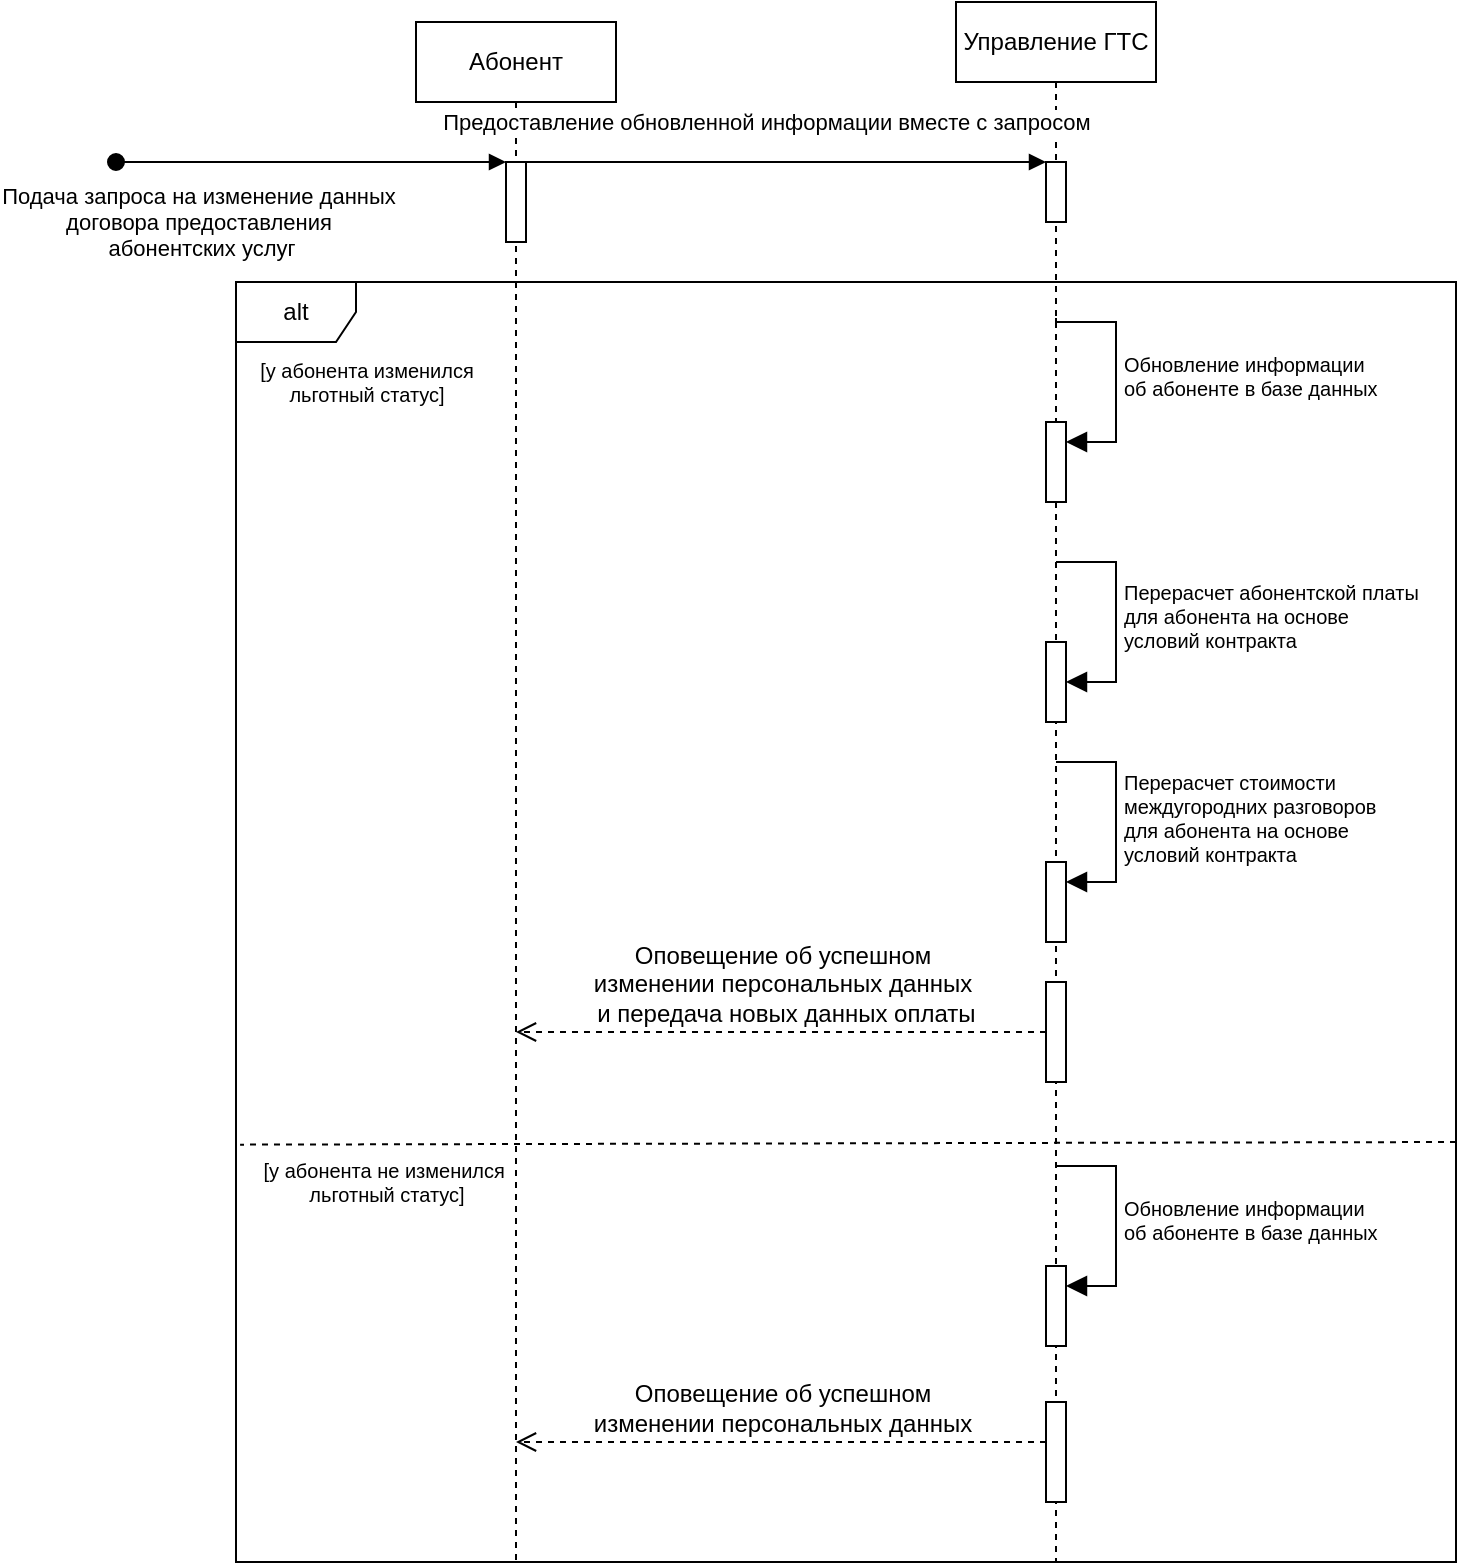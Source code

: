 <mxfile version="22.1.21" type="device">
  <diagram name="Page-1" id="2YBvvXClWsGukQMizWep">
    <mxGraphModel dx="1647" dy="498" grid="1" gridSize="10" guides="1" tooltips="1" connect="1" arrows="1" fold="1" page="1" pageScale="1" pageWidth="850" pageHeight="1100" math="0" shadow="0">
      <root>
        <mxCell id="0" />
        <mxCell id="1" parent="0" />
        <mxCell id="aM9ryv3xv72pqoxQDRHE-1" value="Абонент" style="shape=umlLifeline;perimeter=lifelinePerimeter;whiteSpace=wrap;html=1;container=0;dropTarget=0;collapsible=0;recursiveResize=0;outlineConnect=0;portConstraint=eastwest;newEdgeStyle={&quot;edgeStyle&quot;:&quot;elbowEdgeStyle&quot;,&quot;elbow&quot;:&quot;vertical&quot;,&quot;curved&quot;:0,&quot;rounded&quot;:0};" parent="1" vertex="1">
          <mxGeometry x="40" y="50" width="100" height="770" as="geometry" />
        </mxCell>
        <mxCell id="aM9ryv3xv72pqoxQDRHE-2" value="" style="html=1;points=[];perimeter=orthogonalPerimeter;outlineConnect=0;targetShapes=umlLifeline;portConstraint=eastwest;newEdgeStyle={&quot;edgeStyle&quot;:&quot;elbowEdgeStyle&quot;,&quot;elbow&quot;:&quot;vertical&quot;,&quot;curved&quot;:0,&quot;rounded&quot;:0};" parent="aM9ryv3xv72pqoxQDRHE-1" vertex="1">
          <mxGeometry x="45" y="70" width="10" height="40" as="geometry" />
        </mxCell>
        <mxCell id="aM9ryv3xv72pqoxQDRHE-3" value="" style="html=1;verticalAlign=bottom;startArrow=oval;endArrow=block;startSize=8;edgeStyle=elbowEdgeStyle;elbow=vertical;curved=0;rounded=0;" parent="aM9ryv3xv72pqoxQDRHE-1" target="aM9ryv3xv72pqoxQDRHE-2" edge="1">
          <mxGeometry relative="1" as="geometry">
            <mxPoint x="-150" y="70" as="sourcePoint" />
          </mxGeometry>
        </mxCell>
        <mxCell id="UCM0PQa8yqdttfqL2wAq-12" value="Подача запроса на изменение данных&#xa;договора предоставления&#xa; абонентских услуг" style="edgeLabel;html=1;align=center;verticalAlign=middle;resizable=0;points=[];" vertex="1" connectable="0" parent="aM9ryv3xv72pqoxQDRHE-3">
          <mxGeometry x="-0.464" y="-1" relative="1" as="geometry">
            <mxPoint x="-12" y="29" as="offset" />
          </mxGeometry>
        </mxCell>
        <mxCell id="aM9ryv3xv72pqoxQDRHE-5" value="Управление ГТС" style="shape=umlLifeline;perimeter=lifelinePerimeter;whiteSpace=wrap;html=1;container=0;dropTarget=0;collapsible=0;recursiveResize=0;outlineConnect=0;portConstraint=eastwest;newEdgeStyle={&quot;edgeStyle&quot;:&quot;elbowEdgeStyle&quot;,&quot;elbow&quot;:&quot;vertical&quot;,&quot;curved&quot;:0,&quot;rounded&quot;:0};" parent="1" vertex="1">
          <mxGeometry x="310" y="40" width="100" height="780" as="geometry" />
        </mxCell>
        <mxCell id="aM9ryv3xv72pqoxQDRHE-6" value="" style="html=1;points=[];perimeter=orthogonalPerimeter;outlineConnect=0;targetShapes=umlLifeline;portConstraint=eastwest;newEdgeStyle={&quot;edgeStyle&quot;:&quot;elbowEdgeStyle&quot;,&quot;elbow&quot;:&quot;vertical&quot;,&quot;curved&quot;:0,&quot;rounded&quot;:0};" parent="aM9ryv3xv72pqoxQDRHE-5" vertex="1">
          <mxGeometry x="45" y="80" width="10" height="30" as="geometry" />
        </mxCell>
        <mxCell id="UCM0PQa8yqdttfqL2wAq-18" value="" style="html=1;points=[[0,0,0,0,5],[0,1,0,0,-5],[1,0,0,0,5],[1,1,0,0,-5]];perimeter=orthogonalPerimeter;outlineConnect=0;targetShapes=umlLifeline;portConstraint=eastwest;newEdgeStyle={&quot;curved&quot;:0,&quot;rounded&quot;:0};fontSize=16;" vertex="1" parent="aM9ryv3xv72pqoxQDRHE-5">
          <mxGeometry x="45" y="210" width="10" height="40" as="geometry" />
        </mxCell>
        <mxCell id="UCM0PQa8yqdttfqL2wAq-19" value="Обновление информации &lt;br&gt;об абоненте в базе данных" style="html=1;align=left;spacingLeft=2;endArrow=block;rounded=0;edgeStyle=orthogonalEdgeStyle;curved=0;rounded=0;fontSize=10;startSize=8;endSize=8;" edge="1" target="UCM0PQa8yqdttfqL2wAq-18" parent="aM9ryv3xv72pqoxQDRHE-5">
          <mxGeometry relative="1" as="geometry">
            <mxPoint x="50" y="158" as="sourcePoint" />
            <Array as="points">
              <mxPoint x="50" y="160" />
              <mxPoint x="80" y="160" />
              <mxPoint x="80" y="220" />
            </Array>
          </mxGeometry>
        </mxCell>
        <mxCell id="UCM0PQa8yqdttfqL2wAq-27" value="" style="html=1;points=[[0,0,0,0,5],[0,1,0,0,-5],[1,0,0,0,5],[1,1,0,0,-5]];perimeter=orthogonalPerimeter;outlineConnect=0;targetShapes=umlLifeline;portConstraint=eastwest;newEdgeStyle={&quot;curved&quot;:0,&quot;rounded&quot;:0};fontSize=16;" vertex="1" parent="aM9ryv3xv72pqoxQDRHE-5">
          <mxGeometry x="45" y="320" width="10" height="40" as="geometry" />
        </mxCell>
        <mxCell id="UCM0PQa8yqdttfqL2wAq-29" value="" style="html=1;points=[[0,0,0,0,5],[0,1,0,0,-5],[1,0,0,0,5],[1,1,0,0,-5]];perimeter=orthogonalPerimeter;outlineConnect=0;targetShapes=umlLifeline;portConstraint=eastwest;newEdgeStyle={&quot;curved&quot;:0,&quot;rounded&quot;:0};fontSize=16;" vertex="1" parent="aM9ryv3xv72pqoxQDRHE-5">
          <mxGeometry x="45" y="430" width="10" height="40" as="geometry" />
        </mxCell>
        <mxCell id="UCM0PQa8yqdttfqL2wAq-30" value="&lt;font style=&quot;font-size: 10px;&quot;&gt;Перерасчет стоимости &lt;br&gt;междугородних разговоров&lt;br&gt;для абонента на основе&lt;br&gt;условий контракта&lt;/font&gt;" style="html=1;align=left;spacingLeft=2;endArrow=block;rounded=0;edgeStyle=orthogonalEdgeStyle;curved=0;rounded=0;fontSize=10;startSize=8;endSize=8;" edge="1" parent="aM9ryv3xv72pqoxQDRHE-5" target="UCM0PQa8yqdttfqL2wAq-29">
          <mxGeometry relative="1" as="geometry">
            <mxPoint x="50" y="380" as="sourcePoint" />
            <Array as="points">
              <mxPoint x="80" y="380" />
              <mxPoint x="80" y="440" />
            </Array>
          </mxGeometry>
        </mxCell>
        <mxCell id="UCM0PQa8yqdttfqL2wAq-41" value="Оповещение об успешном &lt;br&gt;изменении персональных данных" style="html=1;verticalAlign=bottom;endArrow=open;dashed=1;endSize=8;curved=0;rounded=0;fontSize=12;" edge="1" parent="aM9ryv3xv72pqoxQDRHE-5">
          <mxGeometry x="0.0" relative="1" as="geometry">
            <mxPoint x="45" y="720" as="sourcePoint" />
            <mxPoint x="-220" y="720" as="targetPoint" />
            <mxPoint as="offset" />
          </mxGeometry>
        </mxCell>
        <mxCell id="UCM0PQa8yqdttfqL2wAq-42" value="" style="html=1;points=[[0,0,0,0,5],[0,1,0,0,-5],[1,0,0,0,5],[1,1,0,0,-5]];perimeter=orthogonalPerimeter;outlineConnect=0;targetShapes=umlLifeline;portConstraint=eastwest;newEdgeStyle={&quot;curved&quot;:0,&quot;rounded&quot;:0};fontSize=16;" vertex="1" parent="aM9ryv3xv72pqoxQDRHE-5">
          <mxGeometry x="45" y="700" width="10" height="50" as="geometry" />
        </mxCell>
        <mxCell id="aM9ryv3xv72pqoxQDRHE-7" value="" style="html=1;verticalAlign=bottom;endArrow=block;edgeStyle=elbowEdgeStyle;elbow=vertical;curved=0;rounded=0;align=center;" parent="1" source="aM9ryv3xv72pqoxQDRHE-2" target="aM9ryv3xv72pqoxQDRHE-6" edge="1">
          <mxGeometry relative="1" as="geometry">
            <mxPoint x="195" y="130" as="sourcePoint" />
            <Array as="points">
              <mxPoint x="180" y="120" />
            </Array>
            <mxPoint as="offset" />
          </mxGeometry>
        </mxCell>
        <mxCell id="UCM0PQa8yqdttfqL2wAq-17" value="Предоставление обновленной информации вместе с запросом" style="edgeLabel;html=1;align=center;verticalAlign=middle;resizable=0;points=[];" vertex="1" connectable="0" parent="aM9ryv3xv72pqoxQDRHE-7">
          <mxGeometry x="0.31" y="1" relative="1" as="geometry">
            <mxPoint x="-51" y="-19" as="offset" />
          </mxGeometry>
        </mxCell>
        <mxCell id="UCM0PQa8yqdttfqL2wAq-20" value="alt" style="shape=umlFrame;whiteSpace=wrap;html=1;pointerEvents=0;fontSize=12;" vertex="1" parent="1">
          <mxGeometry x="-50" y="180" width="610" height="640" as="geometry" />
        </mxCell>
        <mxCell id="UCM0PQa8yqdttfqL2wAq-23" value="&lt;font style=&quot;font-size: 10px;&quot;&gt;[у абонента изменился &lt;br&gt;льготный статус]&lt;/font&gt;" style="text;html=1;align=center;verticalAlign=middle;resizable=0;points=[];autosize=1;strokeColor=none;fillColor=none;fontSize=10;" vertex="1" parent="1">
          <mxGeometry x="-60" y="210" width="150" height="40" as="geometry" />
        </mxCell>
        <mxCell id="UCM0PQa8yqdttfqL2wAq-24" value="&lt;font style=&quot;font-size: 10px;&quot;&gt;[у абонента не изменился&amp;nbsp;&lt;br&gt;льготный статус]&lt;/font&gt;" style="text;html=1;align=center;verticalAlign=middle;resizable=0;points=[];autosize=1;strokeColor=none;fillColor=none;fontSize=10;" vertex="1" parent="1">
          <mxGeometry x="-60" y="610" width="170" height="40" as="geometry" />
        </mxCell>
        <mxCell id="UCM0PQa8yqdttfqL2wAq-25" style="edgeStyle=none;curved=0;rounded=0;orthogonalLoop=1;jettySize=auto;html=1;entryX=0.001;entryY=0.508;entryDx=0;entryDy=0;entryPerimeter=0;fontSize=12;startSize=8;endSize=8;dashed=1;endArrow=none;endFill=0;" edge="1" parent="1">
          <mxGeometry relative="1" as="geometry">
            <mxPoint x="560" y="610" as="sourcePoint" />
            <mxPoint x="-47.955" y="611.32" as="targetPoint" />
          </mxGeometry>
        </mxCell>
        <mxCell id="UCM0PQa8yqdttfqL2wAq-28" value="&lt;font style=&quot;font-size: 10px;&quot;&gt;Перерасчет абонентской платы &lt;br&gt;для абонента на основе&lt;br&gt;условий контракта&lt;/font&gt;" style="html=1;align=left;spacingLeft=2;endArrow=block;rounded=0;edgeStyle=orthogonalEdgeStyle;curved=0;rounded=0;fontSize=10;startSize=8;endSize=8;" edge="1" parent="1">
          <mxGeometry x="-0.005" relative="1" as="geometry">
            <mxPoint x="360" y="320" as="sourcePoint" />
            <Array as="points">
              <mxPoint x="390" y="320" />
              <mxPoint x="390" y="380" />
            </Array>
            <mxPoint x="365" y="380.0" as="targetPoint" />
            <mxPoint as="offset" />
          </mxGeometry>
        </mxCell>
        <mxCell id="UCM0PQa8yqdttfqL2wAq-37" value="" style="html=1;points=[[0,0,0,0,5],[0,1,0,0,-5],[1,0,0,0,5],[1,1,0,0,-5]];perimeter=orthogonalPerimeter;outlineConnect=0;targetShapes=umlLifeline;portConstraint=eastwest;newEdgeStyle={&quot;curved&quot;:0,&quot;rounded&quot;:0};fontSize=16;" vertex="1" parent="1">
          <mxGeometry x="355" y="672" width="10" height="40" as="geometry" />
        </mxCell>
        <mxCell id="UCM0PQa8yqdttfqL2wAq-38" value="Обновление информации &lt;br&gt;об абоненте в базе данных" style="html=1;align=left;spacingLeft=2;endArrow=block;rounded=0;edgeStyle=orthogonalEdgeStyle;curved=0;rounded=0;fontSize=10;startSize=8;endSize=8;" edge="1" parent="1" target="UCM0PQa8yqdttfqL2wAq-37">
          <mxGeometry relative="1" as="geometry">
            <mxPoint x="360" y="620" as="sourcePoint" />
            <Array as="points">
              <mxPoint x="360" y="622" />
              <mxPoint x="390" y="622" />
              <mxPoint x="390" y="682" />
            </Array>
          </mxGeometry>
        </mxCell>
        <mxCell id="UCM0PQa8yqdttfqL2wAq-39" value="Оповещение об успешном &lt;br&gt;изменении персональных данных&lt;br&gt;&amp;nbsp;и передача новых данных оплаты" style="html=1;verticalAlign=bottom;endArrow=open;dashed=1;endSize=8;curved=0;rounded=0;fontSize=12;" edge="1" parent="1" source="UCM0PQa8yqdttfqL2wAq-40" target="aM9ryv3xv72pqoxQDRHE-1">
          <mxGeometry x="-0.001" relative="1" as="geometry">
            <mxPoint x="470" y="550" as="sourcePoint" />
            <mxPoint x="390" y="550" as="targetPoint" />
            <mxPoint as="offset" />
          </mxGeometry>
        </mxCell>
        <mxCell id="UCM0PQa8yqdttfqL2wAq-40" value="" style="html=1;points=[[0,0,0,0,5],[0,1,0,0,-5],[1,0,0,0,5],[1,1,0,0,-5]];perimeter=orthogonalPerimeter;outlineConnect=0;targetShapes=umlLifeline;portConstraint=eastwest;newEdgeStyle={&quot;curved&quot;:0,&quot;rounded&quot;:0};fontSize=16;" vertex="1" parent="1">
          <mxGeometry x="355" y="530" width="10" height="50" as="geometry" />
        </mxCell>
      </root>
    </mxGraphModel>
  </diagram>
</mxfile>
